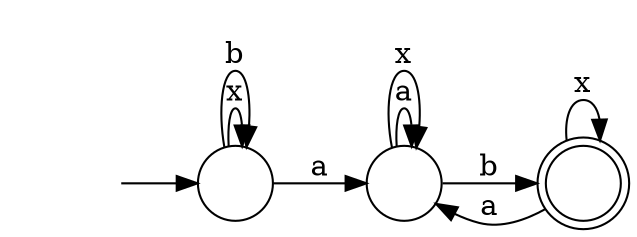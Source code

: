digraph Automaton {
  rankdir = LR;
  0 [shape=circle,label=""];
  0 -> 0 [label="a"]
  0 -> 0 [label="x"]
  0 -> 1 [label="b"]
  1 [shape=doublecircle,label=""];
  1 -> 0 [label="a"]
  1 -> 1 [label="x"]
  2 [shape=circle,label=""];
  initial [shape=plaintext,label=""];
  initial -> 2
  2 -> 0 [label="a"]
  2 -> 2 [label="x"]
  2 -> 2 [label="b"]
}
